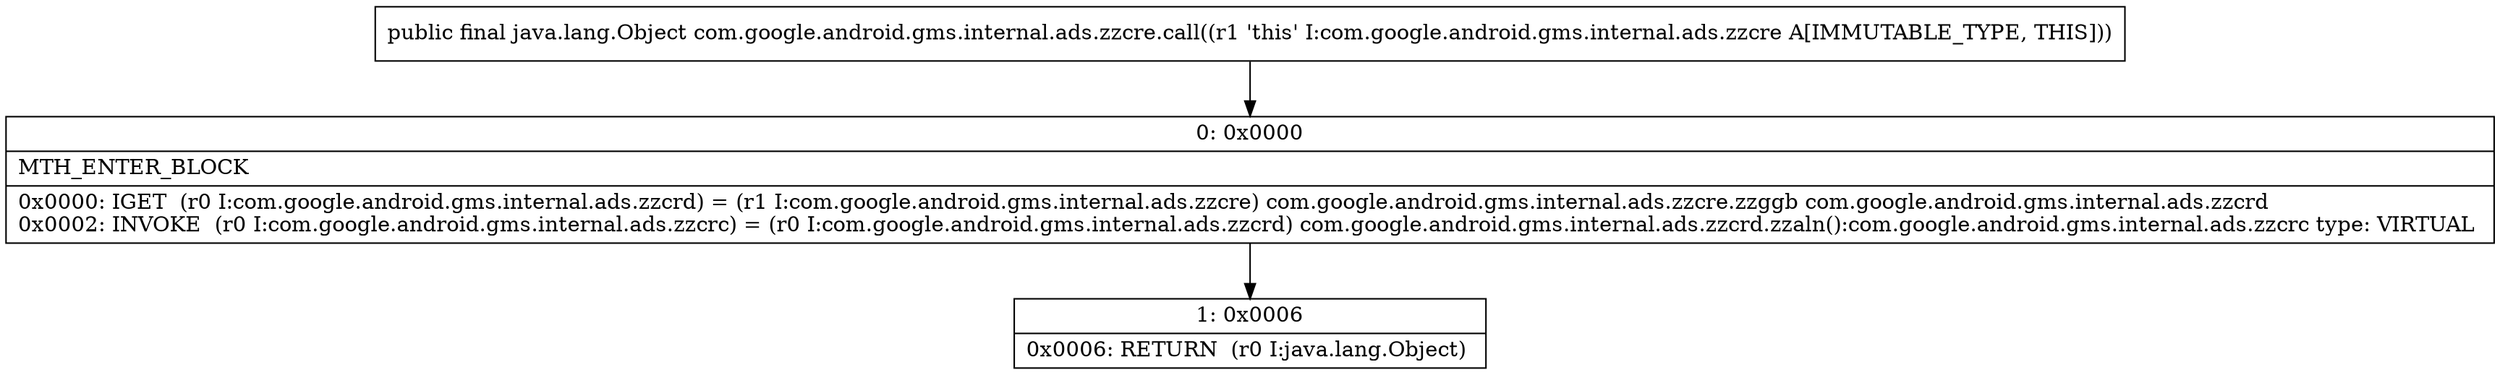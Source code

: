 digraph "CFG forcom.google.android.gms.internal.ads.zzcre.call()Ljava\/lang\/Object;" {
Node_0 [shape=record,label="{0\:\ 0x0000|MTH_ENTER_BLOCK\l|0x0000: IGET  (r0 I:com.google.android.gms.internal.ads.zzcrd) = (r1 I:com.google.android.gms.internal.ads.zzcre) com.google.android.gms.internal.ads.zzcre.zzggb com.google.android.gms.internal.ads.zzcrd \l0x0002: INVOKE  (r0 I:com.google.android.gms.internal.ads.zzcrc) = (r0 I:com.google.android.gms.internal.ads.zzcrd) com.google.android.gms.internal.ads.zzcrd.zzaln():com.google.android.gms.internal.ads.zzcrc type: VIRTUAL \l}"];
Node_1 [shape=record,label="{1\:\ 0x0006|0x0006: RETURN  (r0 I:java.lang.Object) \l}"];
MethodNode[shape=record,label="{public final java.lang.Object com.google.android.gms.internal.ads.zzcre.call((r1 'this' I:com.google.android.gms.internal.ads.zzcre A[IMMUTABLE_TYPE, THIS])) }"];
MethodNode -> Node_0;
Node_0 -> Node_1;
}


